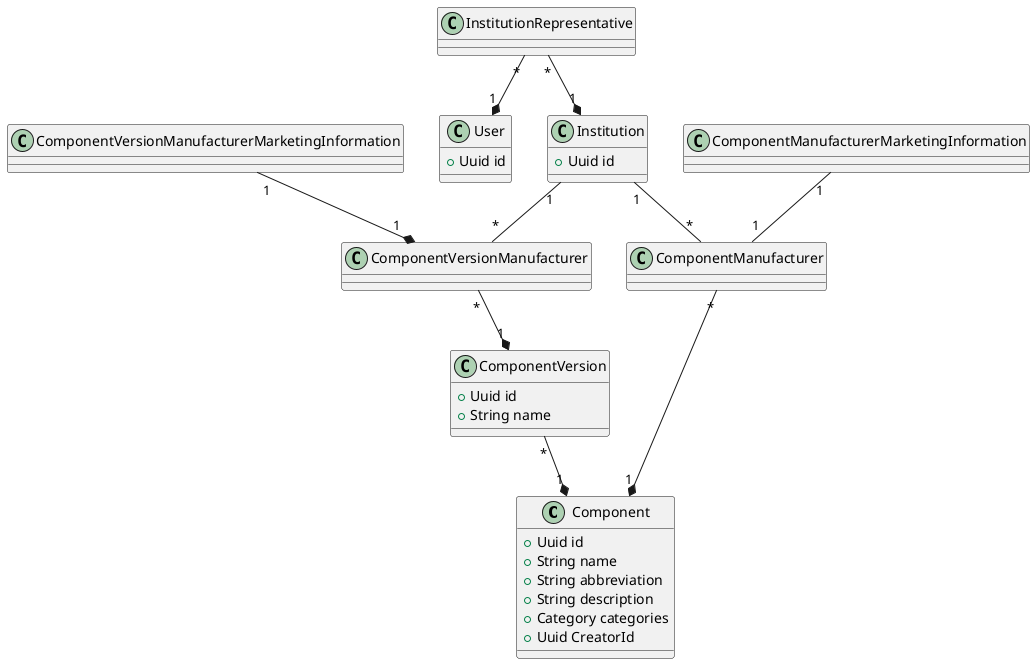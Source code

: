 @startuml

skinparam componentStyle uml2

class Component {
  +Uuid id
  +String name
  +String abbreviation
  +String description
  +Category categories
  +Uuid CreatorId
}

class ComponentManufacturer {
}

class ComponentManufacturerMarketingInformation

class ComponentVersion {
  +Uuid id
  +String name
}

class ComponentVersionManufacturer {
}

class ComponentVersionManufacturerMarketingInformation {
}

class Institution {
  +Uuid id
}

class InstitutionRepresentative {
}

class User {
  +Uuid id
}

Component "1" *-up- "*" ComponentVersion
Component "1" *-up- "*" ComponentManufacturer
ComponentManufacturer "*" -up- "1" Institution
ComponentManufacturer "1" -up- "1" ComponentManufacturerMarketingInformation
ComponentVersion "1" *-up- "*" ComponentVersionManufacturer
ComponentVersionManufacturer "*" -up- "1" Institution
ComponentVersionManufacturer "1" *-up- "1" ComponentVersionManufacturerMarketingInformation
Institution "1" *-up- "*" InstitutionRepresentative
User "1" *-up- "*" InstitutionRepresentative

@enduml
